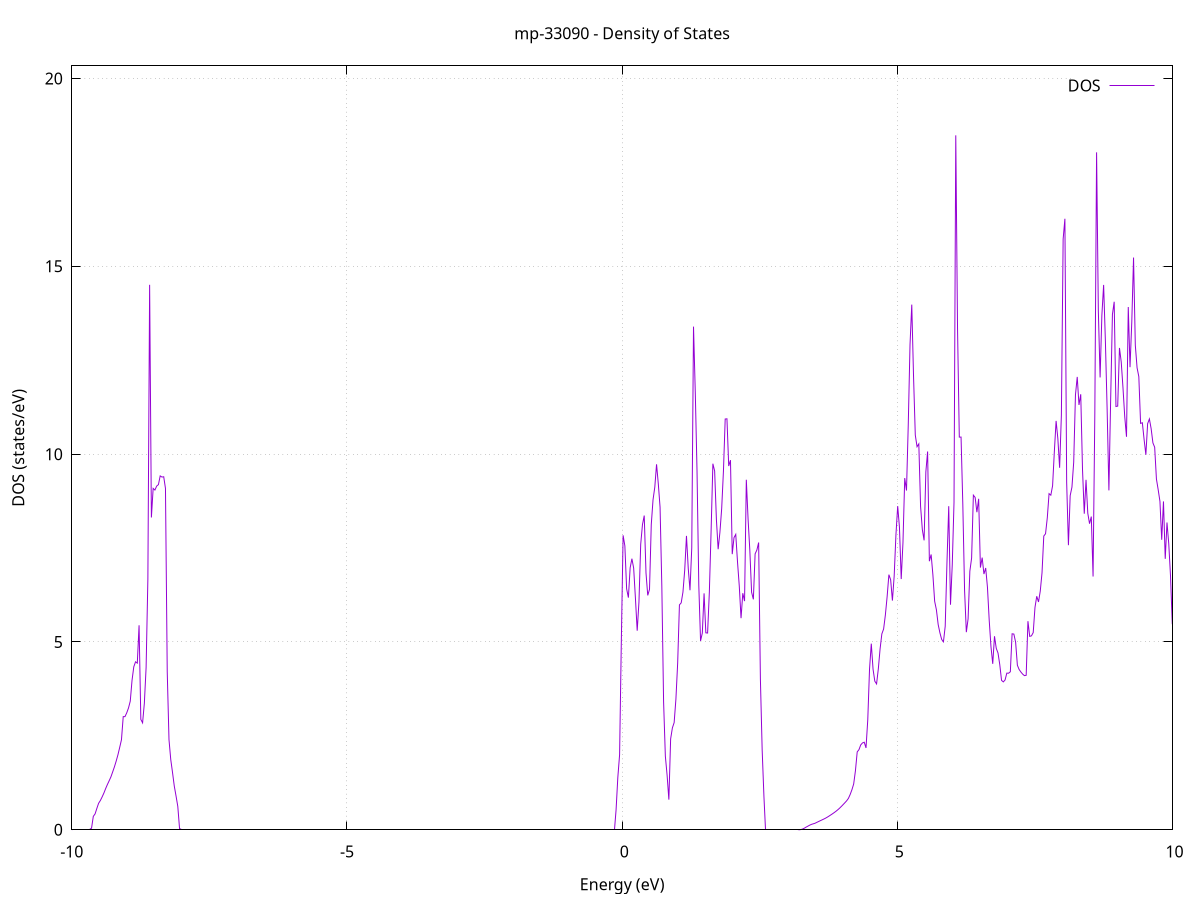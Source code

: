 set title 'mp-33090 - Density of States'
set xlabel 'Energy (eV)'
set ylabel 'DOS (states/eV)'
set grid
set xrange [-10:10]
set yrange [0:20.336]
set xzeroaxis lt -1
set terminal png size 800,600
set output 'mp-33090_dos_gnuplot.png'
plot '-' using 1:2 with lines title 'DOS'
-34.459100 0.000000
-34.427100 0.000000
-34.395100 0.000000
-34.363200 0.000000
-34.331200 0.000000
-34.299200 0.000000
-34.267200 0.000000
-34.235200 0.000000
-34.203200 0.000000
-34.171300 0.000000
-34.139300 0.000000
-34.107300 0.000000
-34.075300 0.000000
-34.043300 0.000000
-34.011400 0.000000
-33.979400 0.000000
-33.947400 0.000000
-33.915400 0.000000
-33.883400 0.000000
-33.851400 0.000000
-33.819500 0.000000
-33.787500 0.000000
-33.755500 0.000000
-33.723500 0.000000
-33.691500 0.000000
-33.659600 0.000000
-33.627600 0.000000
-33.595600 0.000000
-33.563600 0.000000
-33.531600 0.000000
-33.499600 0.000000
-33.467700 0.000000
-33.435700 0.000000
-33.403700 0.000000
-33.371700 0.000000
-33.339700 0.000000
-33.307700 0.000000
-33.275800 0.000000
-33.243800 0.000000
-33.211800 0.000000
-33.179800 0.000000
-33.147800 0.000000
-33.115900 0.000000
-33.083900 0.000000
-33.051900 0.000000
-33.019900 0.000000
-32.987900 0.000000
-32.955900 0.000000
-32.924000 0.000000
-32.892000 0.000000
-32.860000 0.000000
-32.828000 0.000000
-32.796000 0.000000
-32.764100 0.000000
-32.732100 0.000000
-32.700100 0.000000
-32.668100 0.000000
-32.636100 0.000000
-32.604100 0.000000
-32.572200 0.000000
-32.540200 0.000000
-32.508200 0.000000
-32.476200 0.000000
-32.444200 0.000000
-32.412300 0.000000
-32.380300 0.000000
-32.348300 0.000000
-32.316300 0.000000
-32.284300 0.000000
-32.252300 0.000000
-32.220400 0.000000
-32.188400 0.000000
-32.156400 0.000000
-32.124400 0.000000
-32.092400 0.000000
-32.060500 0.000000
-32.028500 0.000000
-31.996500 0.000000
-31.964500 0.000000
-31.932500 0.000000
-31.900500 0.000000
-31.868600 0.000000
-31.836600 0.000000
-31.804600 0.000000
-31.772600 0.000000
-31.740600 0.000000
-31.708600 0.000000
-31.676700 0.000000
-31.644700 0.000000
-31.612700 0.000000
-31.580700 0.000000
-31.548700 0.186700
-31.516800 3.780400
-31.484800 7.612300
-31.452800 38.009200
-31.420800 10.661800
-31.388800 21.948400
-31.356800 23.768800
-31.324900 50.890300
-31.292900 15.645300
-31.260900 12.480500
-31.228900 55.694400
-31.196900 35.308700
-31.165000 37.392800
-31.133000 43.944200
-31.101000 41.954600
-31.069000 44.051400
-31.037000 89.000700
-31.005000 79.986300
-30.973100 66.374100
-30.941100 59.748500
-30.909100 62.179300
-30.877100 25.424400
-30.845100 26.482300
-30.813200 53.133600
-30.781200 38.896300
-30.749200 32.948800
-30.717200 42.732000
-30.685200 40.319000
-30.653200 82.766600
-30.621300 0.000000
-30.589300 0.000000
-30.557300 0.000000
-30.525300 0.000000
-30.493300 0.000000
-30.461400 0.000000
-30.429400 0.000000
-30.397400 0.000000
-30.365400 0.000000
-30.333400 0.000000
-30.301400 0.000000
-30.269500 0.000000
-30.237500 0.000000
-30.205500 0.000000
-30.173500 0.000000
-30.141500 0.000000
-30.109500 0.000000
-30.077600 0.000000
-30.045600 0.000000
-30.013600 0.000000
-29.981600 0.000000
-29.949600 0.000000
-29.917700 0.000000
-29.885700 0.000000
-29.853700 0.000000
-29.821700 0.000000
-29.789700 0.000000
-29.757700 0.000000
-29.725800 0.000000
-29.693800 0.000000
-29.661800 0.000000
-29.629800 0.000000
-29.597800 0.000000
-29.565900 0.000000
-29.533900 0.000000
-29.501900 0.000000
-29.469900 0.000000
-29.437900 0.000000
-29.405900 0.000000
-29.374000 0.000000
-29.342000 0.000000
-29.310000 0.000000
-29.278000 0.000000
-29.246000 0.000000
-29.214100 0.000000
-29.182100 0.000000
-29.150100 0.000000
-29.118100 0.000000
-29.086100 0.000000
-29.054100 0.000000
-29.022200 0.000000
-28.990200 0.000000
-28.958200 0.000000
-28.926200 0.000000
-28.894200 0.000000
-28.862300 0.000000
-28.830300 0.000000
-28.798300 0.000000
-28.766300 0.000000
-28.734300 0.000000
-28.702300 0.000000
-28.670400 0.000000
-28.638400 0.000000
-28.606400 0.000000
-28.574400 0.000000
-28.542400 0.000000
-28.510400 0.000000
-28.478500 0.000000
-28.446500 0.000000
-28.414500 0.000000
-28.382500 0.000000
-28.350500 0.000000
-28.318600 0.000000
-28.286600 0.000000
-28.254600 0.000000
-28.222600 0.000000
-28.190600 0.000000
-28.158600 0.000000
-28.126700 0.000000
-28.094700 0.000000
-28.062700 0.000000
-28.030700 0.000000
-27.998700 0.000000
-27.966800 0.000000
-27.934800 0.000000
-27.902800 0.000000
-27.870800 0.000000
-27.838800 0.000000
-27.806800 0.000000
-27.774900 0.000000
-27.742900 0.000000
-27.710900 0.000000
-27.678900 0.000000
-27.646900 0.000000
-27.615000 0.000000
-27.583000 0.000000
-27.551000 0.000000
-27.519000 0.000000
-27.487000 0.000000
-27.455000 0.000000
-27.423100 0.000000
-27.391100 0.000000
-27.359100 0.000000
-27.327100 0.000000
-27.295100 0.000000
-27.263200 0.000000
-27.231200 0.000000
-27.199200 0.000000
-27.167200 0.000000
-27.135200 0.000000
-27.103200 0.000000
-27.071300 0.000000
-27.039300 0.000000
-27.007300 0.000000
-26.975300 0.000000
-26.943300 0.000000
-26.911300 0.000000
-26.879400 0.000000
-26.847400 0.000000
-26.815400 0.000000
-26.783400 0.000000
-26.751400 0.000000
-26.719500 0.000000
-26.687500 0.000000
-26.655500 0.000000
-26.623500 0.000000
-26.591500 0.000000
-26.559500 0.000000
-26.527600 0.000000
-26.495600 0.000000
-26.463600 0.000000
-26.431600 0.000000
-26.399600 0.000000
-26.367700 0.000000
-26.335700 0.000000
-26.303700 0.000000
-26.271700 0.000000
-26.239700 0.000000
-26.207700 0.000000
-26.175800 0.000000
-26.143800 0.000000
-26.111800 0.000000
-26.079800 0.000000
-26.047800 0.000000
-26.015900 0.000000
-25.983900 0.000000
-25.951900 0.000000
-25.919900 0.000000
-25.887900 0.000000
-25.855900 0.000000
-25.824000 0.000000
-25.792000 0.000000
-25.760000 0.000000
-25.728000 0.000000
-25.696000 0.000000
-25.664100 0.000000
-25.632100 0.000000
-25.600100 0.000000
-25.568100 0.000000
-25.536100 0.000000
-25.504100 0.000000
-25.472200 0.000000
-25.440200 0.000000
-25.408200 0.000000
-25.376200 0.000000
-25.344200 0.000000
-25.312200 0.000000
-25.280300 0.000000
-25.248300 0.000000
-25.216300 0.000000
-25.184300 0.000000
-25.152300 0.000000
-25.120400 0.000000
-25.088400 0.000000
-25.056400 0.000000
-25.024400 0.000000
-24.992400 0.000000
-24.960400 0.000000
-24.928500 0.000000
-24.896500 0.000000
-24.864500 0.000000
-24.832500 0.000000
-24.800500 0.000000
-24.768600 0.000000
-24.736600 0.000000
-24.704600 0.000000
-24.672600 0.000000
-24.640600 0.000000
-24.608600 0.000000
-24.576700 0.000000
-24.544700 0.000000
-24.512700 0.000000
-24.480700 0.000000
-24.448700 0.000000
-24.416800 0.000000
-24.384800 0.000000
-24.352800 0.000000
-24.320800 0.000000
-24.288800 0.000000
-24.256800 0.000000
-24.224900 0.000000
-24.192900 0.000000
-24.160900 0.000000
-24.128900 0.000000
-24.096900 0.000000
-24.065000 0.000000
-24.033000 0.000000
-24.001000 0.000000
-23.969000 0.000000
-23.937000 0.000000
-23.905000 0.000000
-23.873100 0.000000
-23.841100 0.000000
-23.809100 0.000000
-23.777100 0.000000
-23.745100 0.000000
-23.713100 0.000000
-23.681200 0.000000
-23.649200 0.000000
-23.617200 0.000000
-23.585200 0.000000
-23.553200 0.000000
-23.521300 0.000000
-23.489300 0.000000
-23.457300 0.000000
-23.425300 0.000000
-23.393300 0.000000
-23.361300 0.000000
-23.329400 0.000000
-23.297400 0.000000
-23.265400 0.000000
-23.233400 0.000000
-23.201400 0.000000
-23.169500 0.000000
-23.137500 0.000000
-23.105500 0.000000
-23.073500 0.000000
-23.041500 0.000000
-23.009500 0.000000
-22.977600 0.000000
-22.945600 0.000000
-22.913600 0.000000
-22.881600 0.000000
-22.849600 0.000000
-22.817700 0.000000
-22.785700 0.000000
-22.753700 0.000000
-22.721700 0.000000
-22.689700 0.000000
-22.657700 0.000000
-22.625800 0.000000
-22.593800 0.000000
-22.561800 0.000000
-22.529800 0.000000
-22.497800 0.000000
-22.465900 0.000000
-22.433900 0.000000
-22.401900 0.000000
-22.369900 0.000000
-22.337900 0.000000
-22.305900 0.000000
-22.274000 0.000000
-22.242000 0.000000
-22.210000 0.000000
-22.178000 0.000000
-22.146000 0.000000
-22.114000 0.000000
-22.082100 0.000000
-22.050100 0.000000
-22.018100 0.000000
-21.986100 0.000000
-21.954100 0.000000
-21.922200 0.000000
-21.890200 0.000000
-21.858200 0.000000
-21.826200 0.000000
-21.794200 0.000000
-21.762200 0.000000
-21.730300 0.000000
-21.698300 0.000000
-21.666300 0.000000
-21.634300 0.000000
-21.602300 0.000000
-21.570400 0.000000
-21.538400 0.000000
-21.506400 0.000000
-21.474400 0.000000
-21.442400 0.000000
-21.410400 0.000000
-21.378500 0.000000
-21.346500 0.000000
-21.314500 0.000000
-21.282500 0.000000
-21.250500 0.000000
-21.218600 0.000000
-21.186600 0.000000
-21.154600 0.000000
-21.122600 0.000000
-21.090600 0.000000
-21.058600 0.000000
-21.026700 0.000000
-20.994700 0.000000
-20.962700 0.000000
-20.930700 0.000000
-20.898700 0.000000
-20.866800 0.000000
-20.834800 0.000000
-20.802800 0.000000
-20.770800 0.000000
-20.738800 0.000000
-20.706800 0.000000
-20.674900 0.000000
-20.642900 0.000000
-20.610900 0.000000
-20.578900 0.000000
-20.546900 0.000000
-20.514900 0.000000
-20.483000 0.000000
-20.451000 0.000000
-20.419000 0.000000
-20.387000 0.000000
-20.355000 0.000000
-20.323100 0.000000
-20.291100 0.000000
-20.259100 0.000000
-20.227100 0.000000
-20.195100 0.000000
-20.163100 0.000000
-20.131200 0.000000
-20.099200 0.000000
-20.067200 0.000000
-20.035200 0.000000
-20.003200 0.000000
-19.971300 0.000000
-19.939300 0.000000
-19.907300 0.000000
-19.875300 0.000000
-19.843300 0.000000
-19.811300 0.000000
-19.779400 0.000000
-19.747400 0.000000
-19.715400 0.000000
-19.683400 0.000000
-19.651400 0.000000
-19.619500 0.000000
-19.587500 0.000000
-19.555500 0.000000
-19.523500 0.000000
-19.491500 0.000000
-19.459500 0.000000
-19.427600 0.000000
-19.395600 0.000000
-19.363600 0.000000
-19.331600 0.000000
-19.299600 0.000000
-19.267700 0.000000
-19.235700 0.000000
-19.203700 0.000000
-19.171700 0.000000
-19.139700 0.000000
-19.107700 0.000000
-19.075800 0.000000
-19.043800 0.000000
-19.011800 0.000000
-18.979800 0.000000
-18.947800 0.000000
-18.915800 0.000000
-18.883900 0.000000
-18.851900 0.000000
-18.819900 0.000000
-18.787900 0.000000
-18.755900 0.000000
-18.724000 0.000000
-18.692000 0.000000
-18.660000 0.000000
-18.628000 0.000000
-18.596000 0.000000
-18.564000 0.000000
-18.532100 0.000000
-18.500100 0.000000
-18.468100 0.000000
-18.436100 0.000000
-18.404100 0.000000
-18.372200 0.000000
-18.340200 0.000000
-18.308200 0.000000
-18.276200 0.000000
-18.244200 0.000000
-18.212200 0.000000
-18.180300 0.000000
-18.148300 0.000000
-18.116300 0.000000
-18.084300 0.000000
-18.052300 0.000000
-18.020400 0.000000
-17.988400 0.000000
-17.956400 0.000000
-17.924400 0.000000
-17.892400 0.000000
-17.860400 0.000000
-17.828500 0.000000
-17.796500 0.000000
-17.764500 0.000000
-17.732500 0.000000
-17.700500 0.000000
-17.668600 0.000000
-17.636600 0.000000
-17.604600 0.000000
-17.572600 0.000000
-17.540600 0.000000
-17.508600 0.000000
-17.476700 0.000000
-17.444700 0.000000
-17.412700 0.000000
-17.380700 0.000000
-17.348700 0.000000
-17.316700 0.000000
-17.284800 0.000000
-17.252800 0.000000
-17.220800 0.000000
-17.188800 0.000000
-17.156800 0.000000
-17.124900 0.000000
-17.092900 0.000000
-17.060900 0.000000
-17.028900 0.000000
-16.996900 0.000000
-16.964900 0.000000
-16.933000 0.000000
-16.901000 0.000000
-16.869000 0.000000
-16.837000 0.000000
-16.805000 0.000000
-16.773100 0.000000
-16.741100 0.000000
-16.709100 0.000000
-16.677100 0.000000
-16.645100 0.000000
-16.613100 0.000000
-16.581200 0.000000
-16.549200 0.000000
-16.517200 0.000000
-16.485200 0.000000
-16.453200 0.000000
-16.421300 0.000000
-16.389300 0.000000
-16.357300 0.000000
-16.325300 0.000000
-16.293300 0.000000
-16.261300 0.000000
-16.229400 0.000000
-16.197400 0.000000
-16.165400 0.000000
-16.133400 0.000000
-16.101400 0.000000
-16.069500 0.000000
-16.037500 0.000000
-16.005500 0.000000
-15.973500 0.000000
-15.941500 0.000000
-15.909500 0.000000
-15.877600 0.000000
-15.845600 0.000000
-15.813600 0.000000
-15.781600 0.000000
-15.749600 0.000000
-15.717600 0.000000
-15.685700 0.000000
-15.653700 0.000000
-15.621700 0.000000
-15.589700 0.000000
-15.557700 0.000000
-15.525800 0.000000
-15.493800 0.000000
-15.461800 0.000000
-15.429800 0.000000
-15.397800 0.000000
-15.365800 0.000000
-15.333900 0.000000
-15.301900 0.000000
-15.269900 0.000000
-15.237900 0.000000
-15.205900 0.000000
-15.174000 0.000000
-15.142000 0.000000
-15.110000 0.000000
-15.078000 0.000000
-15.046000 0.000000
-15.014000 0.000000
-14.982100 0.000000
-14.950100 0.000000
-14.918100 0.000000
-14.886100 0.000000
-14.854100 0.000000
-14.822200 0.000000
-14.790200 0.000000
-14.758200 0.000000
-14.726200 0.000000
-14.694200 0.000000
-14.662200 0.000000
-14.630300 0.000000
-14.598300 0.000000
-14.566300 0.000000
-14.534300 0.000000
-14.502300 0.000000
-14.470400 0.000000
-14.438400 0.000000
-14.406400 0.000000
-14.374400 0.000000
-14.342400 0.000000
-14.310400 0.000000
-14.278500 0.000000
-14.246500 0.000000
-14.214500 0.000000
-14.182500 0.000000
-14.150500 0.000000
-14.118500 0.000000
-14.086600 0.000000
-14.054600 0.000000
-14.022600 0.000000
-13.990600 0.000000
-13.958600 0.000000
-13.926700 0.000000
-13.894700 0.000000
-13.862700 0.000000
-13.830700 0.000000
-13.798700 0.000000
-13.766700 0.000000
-13.734800 0.000000
-13.702800 0.000000
-13.670800 0.000000
-13.638800 0.000000
-13.606800 0.000000
-13.574900 0.000000
-13.542900 0.000000
-13.510900 0.000000
-13.478900 0.000000
-13.446900 0.000000
-13.414900 0.000000
-13.383000 0.000000
-13.351000 0.000000
-13.319000 0.000000
-13.287000 0.000000
-13.255000 0.000000
-13.223100 0.000000
-13.191100 0.000000
-13.159100 0.000000
-13.127100 0.000000
-13.095100 0.000000
-13.063100 0.000000
-13.031200 0.000000
-12.999200 0.000000
-12.967200 0.000000
-12.935200 0.000000
-12.903200 0.000000
-12.871300 0.000000
-12.839300 0.000000
-12.807300 0.000000
-12.775300 0.000000
-12.743300 0.000000
-12.711300 0.000000
-12.679400 0.000000
-12.647400 0.000000
-12.615400 0.000000
-12.583400 0.000000
-12.551400 0.000000
-12.519400 0.000000
-12.487500 0.000000
-12.455500 0.000000
-12.423500 0.000000
-12.391500 0.000000
-12.359500 0.000000
-12.327600 0.000000
-12.295600 0.000000
-12.263600 0.000000
-12.231600 0.000000
-12.199600 0.000000
-12.167600 0.000000
-12.135700 0.000000
-12.103700 0.000000
-12.071700 0.000000
-12.039700 0.000000
-12.007700 0.000000
-11.975800 0.000000
-11.943800 0.000000
-11.911800 0.000000
-11.879800 0.000000
-11.847800 0.000000
-11.815800 0.000000
-11.783900 0.000000
-11.751900 0.000000
-11.719900 0.000000
-11.687900 0.000000
-11.655900 0.000000
-11.624000 0.000000
-11.592000 0.000000
-11.560000 0.000000
-11.528000 0.000000
-11.496000 0.000000
-11.464000 0.000000
-11.432100 0.000000
-11.400100 0.000000
-11.368100 0.000000
-11.336100 0.000000
-11.304100 0.000000
-11.272200 0.000000
-11.240200 0.000000
-11.208200 0.000000
-11.176200 0.000000
-11.144200 0.000000
-11.112200 0.000000
-11.080300 0.000000
-11.048300 0.000000
-11.016300 0.000000
-10.984300 0.000000
-10.952300 0.000000
-10.920300 0.000000
-10.888400 0.000000
-10.856400 0.000000
-10.824400 0.000000
-10.792400 0.000000
-10.760400 0.000000
-10.728500 0.000000
-10.696500 0.000000
-10.664500 0.000000
-10.632500 0.000000
-10.600500 0.000000
-10.568500 0.000000
-10.536600 0.000000
-10.504600 0.000000
-10.472600 0.000000
-10.440600 0.000000
-10.408600 0.000000
-10.376700 0.000000
-10.344700 0.000000
-10.312700 0.000000
-10.280700 0.000000
-10.248700 0.000000
-10.216700 0.000000
-10.184800 0.000000
-10.152800 0.000000
-10.120800 0.000000
-10.088800 0.000000
-10.056800 0.000000
-10.024900 0.000000
-9.992900 0.000000
-9.960900 0.000000
-9.928900 0.000000
-9.896900 0.000000
-9.864900 0.000000
-9.833000 0.000000
-9.801000 0.000000
-9.769000 0.000000
-9.737000 0.000000
-9.705000 0.000000
-9.673100 0.000000
-9.641100 0.043100
-9.609100 0.357000
-9.577100 0.422100
-9.545100 0.566800
-9.513100 0.704300
-9.481200 0.778100
-9.449200 0.873100
-9.417200 0.975900
-9.385200 1.094900
-9.353200 1.204300
-9.321200 1.304300
-9.289300 1.407500
-9.257300 1.539900
-9.225300 1.675300
-9.193300 1.828400
-9.161300 1.997700
-9.129400 2.193600
-9.097400 2.397400
-9.065400 3.012200
-9.033400 3.012000
-9.001400 3.114500
-8.969400 3.243800
-8.937500 3.424800
-8.905500 3.976900
-8.873500 4.338900
-8.841500 4.471800
-8.809500 4.437100
-8.777600 5.443700
-8.745600 2.938600
-8.713600 2.847100
-8.681600 3.368100
-8.649600 4.322900
-8.617600 6.671100
-8.585700 14.508600
-8.553700 8.313700
-8.521700 9.088000
-8.489700 9.044300
-8.457700 9.149800
-8.425800 9.188800
-8.393800 9.420600
-8.361800 9.390300
-8.329800 9.397700
-8.297800 9.087900
-8.265800 4.210500
-8.233900 2.400000
-8.201900 1.869300
-8.169900 1.526600
-8.137900 1.164900
-8.105900 0.899800
-8.074000 0.623100
-8.042000 0.032300
-8.010000 0.000000
-7.978000 0.000000
-7.946000 0.000000
-7.914000 0.000000
-7.882100 0.000000
-7.850100 0.000000
-7.818100 0.000000
-7.786100 0.000000
-7.754100 0.000000
-7.722100 0.000000
-7.690200 0.000000
-7.658200 0.000000
-7.626200 0.000000
-7.594200 0.000000
-7.562200 0.000000
-7.530300 0.000000
-7.498300 0.000000
-7.466300 0.000000
-7.434300 0.000000
-7.402300 0.000000
-7.370300 0.000000
-7.338400 0.000000
-7.306400 0.000000
-7.274400 0.000000
-7.242400 0.000000
-7.210400 0.000000
-7.178500 0.000000
-7.146500 0.000000
-7.114500 0.000000
-7.082500 0.000000
-7.050500 0.000000
-7.018500 0.000000
-6.986600 0.000000
-6.954600 0.000000
-6.922600 0.000000
-6.890600 0.000000
-6.858600 0.000000
-6.826700 0.000000
-6.794700 0.000000
-6.762700 0.000000
-6.730700 0.000000
-6.698700 0.000000
-6.666700 0.000000
-6.634800 0.000000
-6.602800 0.000000
-6.570800 0.000000
-6.538800 0.000000
-6.506800 0.000000
-6.474900 0.000000
-6.442900 0.000000
-6.410900 0.000000
-6.378900 0.000000
-6.346900 0.000000
-6.314900 0.000000
-6.283000 0.000000
-6.251000 0.000000
-6.219000 0.000000
-6.187000 0.000000
-6.155000 0.000000
-6.123000 0.000000
-6.091100 0.000000
-6.059100 0.000000
-6.027100 0.000000
-5.995100 0.000000
-5.963100 0.000000
-5.931200 0.000000
-5.899200 0.000000
-5.867200 0.000000
-5.835200 0.000000
-5.803200 0.000000
-5.771200 0.000000
-5.739300 0.000000
-5.707300 0.000000
-5.675300 0.000000
-5.643300 0.000000
-5.611300 0.000000
-5.579400 0.000000
-5.547400 0.000000
-5.515400 0.000000
-5.483400 0.000000
-5.451400 0.000000
-5.419400 0.000000
-5.387500 0.000000
-5.355500 0.000000
-5.323500 0.000000
-5.291500 0.000000
-5.259500 0.000000
-5.227600 0.000000
-5.195600 0.000000
-5.163600 0.000000
-5.131600 0.000000
-5.099600 0.000000
-5.067600 0.000000
-5.035700 0.000000
-5.003700 0.000000
-4.971700 0.000000
-4.939700 0.000000
-4.907700 0.000000
-4.875800 0.000000
-4.843800 0.000000
-4.811800 0.000000
-4.779800 0.000000
-4.747800 0.000000
-4.715800 0.000000
-4.683900 0.000000
-4.651900 0.000000
-4.619900 0.000000
-4.587900 0.000000
-4.555900 0.000000
-4.523900 0.000000
-4.492000 0.000000
-4.460000 0.000000
-4.428000 0.000000
-4.396000 0.000000
-4.364000 0.000000
-4.332100 0.000000
-4.300100 0.000000
-4.268100 0.000000
-4.236100 0.000000
-4.204100 0.000000
-4.172100 0.000000
-4.140200 0.000000
-4.108200 0.000000
-4.076200 0.000000
-4.044200 0.000000
-4.012200 0.000000
-3.980300 0.000000
-3.948300 0.000000
-3.916300 0.000000
-3.884300 0.000000
-3.852300 0.000000
-3.820300 0.000000
-3.788400 0.000000
-3.756400 0.000000
-3.724400 0.000000
-3.692400 0.000000
-3.660400 0.000000
-3.628500 0.000000
-3.596500 0.000000
-3.564500 0.000000
-3.532500 0.000000
-3.500500 0.000000
-3.468500 0.000000
-3.436600 0.000000
-3.404600 0.000000
-3.372600 0.000000
-3.340600 0.000000
-3.308600 0.000000
-3.276700 0.000000
-3.244700 0.000000
-3.212700 0.000000
-3.180700 0.000000
-3.148700 0.000000
-3.116700 0.000000
-3.084800 0.000000
-3.052800 0.000000
-3.020800 0.000000
-2.988800 0.000000
-2.956800 0.000000
-2.924800 0.000000
-2.892900 0.000000
-2.860900 0.000000
-2.828900 0.000000
-2.796900 0.000000
-2.764900 0.000000
-2.733000 0.000000
-2.701000 0.000000
-2.669000 0.000000
-2.637000 0.000000
-2.605000 0.000000
-2.573000 0.000000
-2.541100 0.000000
-2.509100 0.000000
-2.477100 0.000000
-2.445100 0.000000
-2.413100 0.000000
-2.381200 0.000000
-2.349200 0.000000
-2.317200 0.000000
-2.285200 0.000000
-2.253200 0.000000
-2.221200 0.000000
-2.189300 0.000000
-2.157300 0.000000
-2.125300 0.000000
-2.093300 0.000000
-2.061300 0.000000
-2.029400 0.000000
-1.997400 0.000000
-1.965400 0.000000
-1.933400 0.000000
-1.901400 0.000000
-1.869400 0.000000
-1.837500 0.000000
-1.805500 0.000000
-1.773500 0.000000
-1.741500 0.000000
-1.709500 0.000000
-1.677600 0.000000
-1.645600 0.000000
-1.613600 0.000000
-1.581600 0.000000
-1.549600 0.000000
-1.517600 0.000000
-1.485700 0.000000
-1.453700 0.000000
-1.421700 0.000000
-1.389700 0.000000
-1.357700 0.000000
-1.325700 0.000000
-1.293800 0.000000
-1.261800 0.000000
-1.229800 0.000000
-1.197800 0.000000
-1.165800 0.000000
-1.133900 0.000000
-1.101900 0.000000
-1.069900 0.000000
-1.037900 0.000000
-1.005900 0.000000
-0.973900 0.000000
-0.942000 0.000000
-0.910000 0.000000
-0.878000 0.000000
-0.846000 0.000000
-0.814000 0.000000
-0.782100 0.000000
-0.750100 0.000000
-0.718100 0.000000
-0.686100 0.000000
-0.654100 0.000000
-0.622100 0.000000
-0.590200 0.000000
-0.558200 0.000000
-0.526200 0.000000
-0.494200 0.000000
-0.462200 0.000000
-0.430300 0.000000
-0.398300 0.000000
-0.366300 0.000000
-0.334300 0.000000
-0.302300 0.000000
-0.270300 0.000000
-0.238400 0.000000
-0.206400 0.000000
-0.174400 0.000000
-0.142400 0.000000
-0.110400 0.527500
-0.078500 1.393800
-0.046500 1.994700
-0.014500 5.042900
0.017500 7.838400
0.049500 7.558000
0.081500 6.414200
0.113400 6.180800
0.145400 6.973600
0.177400 7.216100
0.209400 6.965900
0.241400 6.161000
0.273400 5.299800
0.305300 6.059300
0.337300 7.600700
0.369300 8.124900
0.401300 8.364700
0.433300 6.838900
0.465200 6.239800
0.497200 6.400100
0.529200 8.125100
0.561200 8.785600
0.593200 9.119500
0.625200 9.729900
0.657100 9.209400
0.689100 8.586100
0.721100 6.478800
0.753100 3.405000
0.785100 1.958700
0.817000 1.450700
0.849000 0.801700
0.881000 2.418600
0.913000 2.713300
0.945000 2.853200
0.977000 3.477800
1.008900 4.442100
1.040900 5.986400
1.072900 6.041400
1.104900 6.327500
1.136900 6.911500
1.168800 7.822600
1.200800 6.964600
1.232800 6.376300
1.264800 7.505000
1.296800 13.395100
1.328800 11.655900
1.360700 9.533000
1.392700 6.513700
1.424700 5.026900
1.456700 5.237100
1.488700 6.293500
1.520600 5.242800
1.552600 5.237600
1.584600 6.328100
1.616600 7.966400
1.648600 9.745300
1.680600 9.552300
1.712500 8.265100
1.744500 7.468200
1.776500 7.919200
1.808500 8.550700
1.840500 9.545400
1.872500 10.935100
1.904400 10.940400
1.936400 9.683700
1.968400 9.839700
2.000400 7.337800
2.032400 7.776500
2.064300 7.864000
2.096300 7.127000
2.128300 6.488000
2.160300 5.632500
2.192300 6.297600
2.224300 6.087400
2.256200 9.317800
2.288200 8.271900
2.320200 7.434000
2.352200 6.323900
2.384200 6.134000
2.416100 7.345600
2.448100 7.447600
2.480100 7.646900
2.512100 4.013300
2.544100 2.128400
2.576100 0.890700
2.608000 0.000000
2.640000 0.000000
2.672000 0.000000
2.704000 0.000000
2.736000 0.000000
2.767900 0.000000
2.799900 0.000000
2.831900 0.000000
2.863900 0.000000
2.895900 0.000000
2.927900 0.000000
2.959800 0.000000
2.991800 0.000000
3.023800 0.000000
3.055800 0.000000
3.087800 0.000000
3.119700 0.000000
3.151700 0.000000
3.183700 0.000000
3.215700 0.000100
3.247700 0.005600
3.279700 0.019800
3.311600 0.042700
3.343600 0.071300
3.375600 0.096900
3.407600 0.122900
3.439600 0.143900
3.471600 0.158500
3.503500 0.172700
3.535500 0.196000
3.567500 0.218600
3.599500 0.240800
3.631500 0.262800
3.663400 0.284900
3.695400 0.308600
3.727400 0.335500
3.759400 0.364900
3.791400 0.395700
3.823400 0.426900
3.855300 0.459900
3.887300 0.494800
3.919300 0.533500
3.951300 0.575600
3.983300 0.622100
4.015200 0.670600
4.047200 0.719900
4.079200 0.771200
4.111200 0.836100
4.143200 0.939200
4.175200 1.066300
4.207100 1.219500
4.239100 1.573600
4.271100 2.072500
4.303100 2.133700
4.335100 2.258900
4.367000 2.311700
4.399000 2.330500
4.431000 2.179000
4.463000 2.926400
4.495000 4.276500
4.527000 4.954500
4.558900 4.275400
4.590900 3.955600
4.622900 3.883200
4.654900 4.284200
4.686900 4.815800
4.718800 5.214900
4.750800 5.343400
4.782800 5.716300
4.814800 6.205800
4.846800 6.791600
4.878800 6.656000
4.910700 6.101100
4.942700 6.750100
4.974700 7.847700
5.006700 8.616400
5.038700 8.055200
5.070700 6.674900
5.102600 7.643600
5.134600 9.362900
5.166600 9.031600
5.198600 10.774100
5.230600 12.909800
5.262500 13.980500
5.294500 12.082800
5.326500 10.507500
5.358500 10.197700
5.390500 10.273400
5.422500 8.612500
5.454400 7.993100
5.486400 7.704700
5.518400 9.529400
5.550400 10.070700
5.582400 7.149600
5.614300 7.328800
5.646300 6.787000
5.678300 6.083800
5.710300 5.854600
5.742300 5.463700
5.774300 5.240200
5.806200 5.066100
5.838200 5.004100
5.870200 5.419300
5.902200 7.115700
5.934200 8.614500
5.966100 5.990600
5.998100 7.052400
6.030100 8.715600
6.062100 18.487100
6.094100 13.338400
6.126100 10.453100
6.158000 10.454500
6.190000 8.665000
6.222000 6.375300
6.254000 5.260500
6.286000 5.615000
6.317900 6.884200
6.349900 7.233500
6.381900 8.907300
6.413900 8.847200
6.445900 8.454000
6.477900 8.810900
6.509800 6.979800
6.541800 7.245200
6.573800 6.807800
6.605800 6.969100
6.637800 6.453900
6.669800 5.574500
6.701700 4.876000
6.733700 4.417200
6.765700 5.151900
6.797700 4.830300
6.829700 4.704700
6.861600 4.395400
6.893600 3.977800
6.925600 3.936800
6.957600 3.987500
6.989600 4.170300
7.021600 4.168000
7.053500 4.206700
7.085500 5.217300
7.117500 5.210500
7.149500 4.993800
7.181500 4.380000
7.213400 4.266400
7.245400 4.199600
7.277400 4.143800
7.309400 4.103800
7.341400 4.112200
7.373400 5.552800
7.405300 5.148400
7.437300 5.162700
7.469300 5.250100
7.501300 5.918400
7.533300 6.217300
7.565200 6.064500
7.597200 6.351900
7.629200 6.840500
7.661200 7.819800
7.693200 7.880500
7.725200 8.308300
7.757100 8.947800
7.789100 8.907500
7.821100 9.157200
7.853100 10.065500
7.885100 10.885200
7.917000 10.411400
7.949000 9.636300
7.981000 11.039400
8.013000 15.723600
8.045000 16.266000
8.077000 9.249700
8.108900 7.577000
8.140900 8.896200
8.172900 9.121700
8.204900 9.784900
8.236900 11.578500
8.268900 12.055300
8.300800 11.309300
8.332800 11.593800
8.364800 9.597500
8.396800 8.414400
8.428800 9.315400
8.460700 8.428200
8.492700 8.148100
8.524700 8.337800
8.556700 6.741700
8.588700 11.082000
8.620700 18.034900
8.652600 13.812000
8.684600 12.040500
8.716600 13.695500
8.748600 14.504800
8.780600 13.010000
8.812500 11.181200
8.844500 9.034200
8.876500 11.467500
8.908500 13.720500
8.940500 14.056600
8.972500 11.268000
9.004400 11.278800
9.036400 12.827200
9.068400 12.454000
9.100400 11.764600
9.132400 10.992400
9.164300 10.461900
9.196300 13.917000
9.228300 12.315300
9.260300 13.521400
9.292300 15.233400
9.324300 12.900300
9.356200 12.299700
9.388200 12.061900
9.420200 10.818300
9.452200 10.835700
9.484200 10.387700
9.516100 9.983600
9.548100 10.811700
9.580100 10.936800
9.612100 10.677800
9.644100 10.299600
9.676100 10.183200
9.708000 9.337700
9.740000 9.052700
9.772000 8.742100
9.804000 7.719600
9.836000 8.742000
9.868000 7.211900
9.899900 8.179600
9.931900 7.617400
9.963900 6.756200
9.995900 5.481000
10.027900 5.456900
10.059800 5.143700
10.091800 4.512200
10.123800 3.935900
10.155800 4.453000
10.187800 6.576500
10.219800 8.757500
10.251700 9.990200
10.283700 9.070500
10.315700 7.752000
10.347700 6.223700
10.379700 4.990800
10.411600 8.797400
10.443600 10.809300
10.475600 12.216500
10.507600 12.592900
10.539600 11.558900
10.571600 3.953400
10.603500 2.107300
10.635500 2.675900
10.667500 5.367200
10.699500 4.773700
10.731500 5.619200
10.763400 6.435900
10.795400 7.925500
10.827400 11.901900
10.859400 13.276500
10.891400 16.355100
10.923400 15.569500
10.955300 9.721900
10.987300 6.785500
11.019300 7.292600
11.051300 7.590200
11.083300 7.699900
11.115200 8.235000
11.147200 7.483900
11.179200 9.462900
11.211200 7.541300
11.243200 5.559700
11.275200 5.456900
11.307100 5.722900
11.339100 7.055200
11.371100 7.115200
11.403100 4.653900
11.435100 4.884800
11.467100 7.275800
11.499000 6.794700
11.531000 6.796500
11.563000 5.668500
11.595000 4.768800
11.627000 4.872000
11.658900 5.696400
11.690900 5.305300
11.722900 5.007000
11.754900 4.653900
11.786900 4.148400
11.818900 3.499900
11.850800 2.676700
11.882800 2.167600
11.914800 1.419900
11.946800 1.364300
11.978800 1.371900
12.010700 1.403800
12.042700 1.635600
12.074700 1.566800
12.106700 1.535800
12.138700 1.533800
12.170700 1.518100
12.202600 1.505500
12.234600 1.497000
12.266600 1.669200
12.298600 1.617000
12.330600 1.492300
12.362500 1.477800
12.394500 1.454100
12.426500 1.476000
12.458500 1.568000
12.490500 1.805900
12.522500 1.981800
12.554400 2.084700
12.586400 2.376400
12.618400 2.469400
12.650400 2.743000
12.682400 2.878700
12.714300 2.920600
12.746300 3.256500
12.778300 3.321600
12.810300 3.664700
12.842300 4.086700
12.874300 4.342600
12.906200 4.601900
12.938200 3.924600
12.970200 3.550900
13.002200 3.752400
13.034200 4.216300
13.066200 6.210400
13.098100 4.098700
13.130100 3.542300
13.162100 3.307900
13.194100 3.105500
13.226100 2.942600
13.258000 2.743500
13.290000 2.547600
13.322000 2.330200
13.354000 2.217700
13.386000 2.460200
13.418000 2.077300
13.449900 1.801500
13.481900 1.560400
13.513900 1.427400
13.545900 1.350900
13.577900 1.324300
13.609800 1.324300
13.641800 1.386800
13.673800 1.438800
13.705800 1.480600
13.737800 1.501000
13.769800 1.481900
13.801700 1.518700
13.833700 1.655000
13.865700 1.744000
13.897700 1.849200
13.929700 1.827200
13.961600 1.682800
13.993600 1.495400
14.025600 1.501500
14.057600 1.723900
14.089600 2.231900
14.121600 2.547200
14.153500 3.356900
14.185500 2.574600
14.217500 2.407100
14.249500 2.627200
14.281500 2.989500
14.313400 3.014000
14.345400 2.238600
14.377400 2.003800
14.409400 1.825800
14.441400 1.607200
14.473400 1.441000
14.505300 1.375600
14.537300 1.352400
14.569300 1.377300
14.601300 1.452600
14.633300 1.483000
14.665300 1.482700
14.697200 1.480200
14.729200 1.471400
14.761200 1.459300
14.793200 1.460200
14.825200 1.463600
14.857100 1.492700
14.889100 1.488100
14.921100 1.489000
14.953100 1.513100
14.985100 1.539100
15.017100 1.568400
15.049000 1.605500
15.081000 1.744300
15.113000 1.745700
15.145000 1.774300
15.177000 1.821500
15.208900 1.873900
15.240900 1.938800
15.272900 2.020500
15.304900 2.096100
15.336900 2.182700
15.368900 2.318600
15.400800 2.398000
15.432800 2.489200
15.464800 2.554000
15.496800 2.503900
15.528800 2.389400
15.560700 2.384900
15.592700 2.442900
15.624700 2.509500
15.656700 2.540100
15.688700 2.548200
15.720700 2.562200
15.752600 2.554600
15.784600 2.573200
15.816600 2.537200
15.848600 2.576500
15.880600 2.665300
15.912500 2.769300
15.944500 2.893000
15.976500 3.003800
16.008500 3.128000
16.040500 3.131400
16.072500 3.036000
16.104400 2.946200
16.136400 2.875500
16.168400 3.071500
16.200400 2.971300
16.232400 2.461500
16.264400 2.149100
16.296300 1.937200
16.328300 1.866900
16.360300 1.828100
16.392300 1.814600
16.424300 1.847800
16.456200 1.831900
16.488200 1.654100
16.520200 1.588900
16.552200 1.649700
16.584200 1.877100
16.616200 2.212200
16.648100 2.435900
16.680100 2.779100
16.712100 2.356600
16.744100 2.879500
16.776100 2.563600
16.808000 2.323300
16.840000 2.266000
16.872000 2.408600
16.904000 2.523400
16.936000 2.731200
16.968000 3.103800
16.999900 3.349500
17.031900 3.240900
17.063900 3.236300
17.095900 3.246300
17.127900 3.204100
17.159800 3.175700
17.191800 3.115100
17.223800 2.970600
17.255800 2.749700
17.287800 2.225500
17.319800 2.056800
17.351700 2.029800
17.383700 2.188500
17.415700 2.297800
17.447700 2.429400
17.479700 2.449400
17.511600 2.396000
17.543600 2.370500
17.575600 2.294800
17.607600 2.216300
17.639600 2.155100
17.671600 2.089200
17.703500 2.025800
17.735500 1.932100
17.767500 2.139200
17.799500 2.181200
17.831500 2.072700
17.863500 1.986200
17.895400 1.915500
17.927400 1.881900
17.959400 1.880300
17.991400 1.913400
18.023400 1.968700
18.055300 2.042500
18.087300 2.238100
18.119300 2.360700
18.151300 2.409000
18.183300 2.860000
18.215300 3.295500
18.247200 3.422900
18.279200 3.375400
18.311200 2.911700
18.343200 2.715900
18.375200 2.628100
18.407100 2.606600
18.439100 2.686600
18.471100 2.663400
18.503100 2.688400
18.535100 2.733800
18.567100 2.777600
18.599000 2.818800
18.631000 2.970100
18.663000 3.122000
18.695000 3.218000
18.727000 3.132500
18.758900 3.060000
18.790900 3.016300
18.822900 3.049500
18.854900 3.185700
18.886900 3.480400
18.918900 3.224500
18.950800 3.085700
18.982800 2.774500
19.014800 2.665200
19.046800 2.469300
19.078800 2.466000
19.110700 2.618500
19.142700 3.033200
19.174700 3.482600
19.206700 3.289700
19.238700 3.639500
19.270700 3.363400
19.302600 3.060900
19.334600 2.981500
19.366600 2.877900
19.398600 2.943700
19.430600 2.758100
19.462600 2.655900
19.494500 2.560800
19.526500 2.454100
19.558500 2.322500
19.590500 2.247600
19.622500 2.201500
19.654400 2.246300
19.686400 2.273000
19.718400 2.304200
19.750400 2.369200
19.782400 2.646800
19.814400 2.693900
19.846300 2.533700
19.878300 2.530900
19.910300 2.557000
19.942300 2.574900
19.974300 2.524500
20.006200 2.472300
20.038200 2.588900
20.070200 2.737300
20.102200 2.570100
20.134200 2.777700
20.166200 3.142700
20.198100 3.273800
20.230100 3.152000
20.262100 3.156600
20.294100 3.210100
20.326100 3.247000
20.358000 3.291600
20.390000 3.535900
20.422000 3.600900
20.454000 3.633400
20.486000 3.799400
20.518000 3.927700
20.549900 4.041000
20.581900 3.621000
20.613900 2.687400
20.645900 2.294400
20.677900 1.933300
20.709800 1.715600
20.741800 1.874700
20.773800 2.187800
20.805800 2.740000
20.837800 3.034200
20.869800 3.016700
20.901700 3.122100
20.933700 3.215500
20.965700 3.191500
20.997700 3.098300
21.029700 3.093900
21.061700 3.104600
21.093600 3.105500
21.125600 3.065200
21.157600 2.764400
21.189600 3.169700
21.221600 3.846100
21.253500 4.515300
21.285500 4.763800
21.317500 4.841900
21.349500 5.575500
21.381500 5.465000
21.413500 5.603500
21.445400 5.212700
21.477400 4.379900
21.509400 4.072900
21.541400 3.806000
21.573400 3.271000
21.605300 2.638000
21.637300 2.728800
21.669300 2.743700
21.701300 2.718500
21.733300 2.612800
21.765300 2.555800
21.797200 2.554900
21.829200 2.621100
21.861200 2.660000
21.893200 2.642300
21.925200 2.607000
21.957100 2.571100
21.989100 2.548000
22.021100 2.599500
22.053100 2.708600
22.085100 2.832600
22.117100 2.965400
22.149000 3.096900
22.181000 3.280200
22.213000 3.731100
22.245000 4.066700
22.277000 4.184100
22.308900 4.177600
22.340900 4.166500
22.372900 3.964800
22.404900 3.776400
22.436900 3.861200
22.468900 3.097100
22.500800 2.947800
22.532800 2.748200
22.564800 2.610800
22.596800 2.754700
22.628800 2.975400
22.660800 3.474700
22.692700 4.137600
22.724700 4.802300
22.756700 5.161600
22.788700 5.958800
22.820700 4.741900
22.852600 4.966900
22.884600 5.354000
22.916600 5.796000
22.948600 5.628200
22.980600 5.939600
23.012600 6.108600
23.044500 6.134400
23.076500 5.872900
23.108500 5.636800
23.140500 5.518800
23.172500 5.287700
23.204400 5.328500
23.236400 5.238800
23.268400 5.196300
23.300400 5.543500
23.332400 5.105100
23.364400 3.626400
23.396300 3.523100
23.428300 3.445200
23.460300 3.443100
23.492300 3.499600
23.524300 3.384800
23.556200 2.947000
23.588200 2.837600
23.620200 2.785900
23.652200 2.830900
23.684200 2.946300
23.716200 2.887900
23.748100 2.837200
23.780100 2.769000
23.812100 2.669100
23.844100 2.566500
23.876100 2.460900
23.908000 2.381700
23.940000 2.282900
23.972000 2.227000
24.004000 2.318700
24.036000 2.263500
24.068000 3.117700
24.099900 2.415500
24.131900 2.514600
24.163900 2.412000
24.195900 2.441800
24.227900 2.518400
24.259900 2.864000
24.291800 2.855800
24.323800 3.041000
24.355800 3.158600
24.387800 3.294200
24.419800 3.421100
24.451700 3.423700
24.483700 3.436200
24.515700 3.567800
24.547700 3.844700
24.579700 4.115000
24.611700 3.979700
24.643600 4.084300
24.675600 4.269400
24.707600 4.590200
24.739600 4.571300
24.771600 4.792700
24.803500 5.106100
24.835500 5.253000
24.867500 4.529800
24.899500 3.896600
24.931500 3.619100
24.963500 3.600500
24.995400 3.781300
25.027400 3.930800
25.059400 3.610700
25.091400 3.091000
25.123400 2.925900
25.155300 2.744400
25.187300 2.544500
25.219300 2.291100
25.251300 2.197000
25.283300 2.161700
25.315300 2.153400
25.347200 2.235500
25.379200 2.186800
25.411200 2.014200
25.443200 1.904200
25.475200 1.866200
25.507100 1.817100
25.539100 1.738500
25.571100 1.659100
25.603100 1.600900
25.635100 1.555400
25.667100 1.543200
25.699000 1.591700
25.731000 1.592400
25.763000 1.559900
25.795000 1.480100
25.827000 1.409900
25.859000 1.440600
25.890900 1.385600
25.922900 1.335400
25.954900 1.316100
25.986900 1.057500
26.018900 0.956100
26.050800 0.846500
26.082800 0.723300
26.114800 0.618500
26.146800 0.523000
26.178800 0.435200
26.210800 0.352600
26.242700 0.330800
26.274700 0.310600
26.306700 0.288700
26.338700 0.259100
26.370700 0.221300
26.402600 0.186700
26.434600 0.160400
26.466600 0.142500
26.498600 0.132200
26.530600 0.226900
26.562600 0.165500
26.594500 0.104500
26.626500 0.000000
26.658500 0.000000
26.690500 0.000000
26.722500 0.000000
26.754400 0.000000
26.786400 0.000000
26.818400 0.000000
26.850400 0.000000
26.882400 0.000000
26.914400 0.000000
26.946300 0.000000
26.978300 0.000000
27.010300 0.000000
27.042300 0.000000
27.074300 0.000000
27.106200 0.000000
27.138200 0.000000
27.170200 0.000000
27.202200 0.000000
27.234200 0.000000
27.266200 0.000000
27.298100 0.000000
27.330100 0.000000
27.362100 0.000000
27.394100 0.000000
27.426100 0.000000
27.458100 0.000000
27.490000 0.000000
27.522000 0.000000
27.554000 0.000000
27.586000 0.000000
27.618000 0.000000
27.649900 0.000000
27.681900 0.000000
27.713900 0.000000
27.745900 0.000000
27.777900 0.000000
27.809900 0.000000
27.841800 0.000000
27.873800 0.000000
27.905800 0.000000
27.937800 0.000000
27.969800 0.000000
28.001700 0.000000
28.033700 0.000000
28.065700 0.000000
28.097700 0.000000
28.129700 0.000000
28.161700 0.000000
28.193600 0.000000
28.225600 0.000000
28.257600 0.000000
28.289600 0.000000
28.321600 0.000000
28.353500 0.000000
28.385500 0.000000
28.417500 0.000000
28.449500 0.000000
28.481500 0.000000
28.513500 0.000000
28.545400 0.000000
28.577400 0.000000
28.609400 0.000000
28.641400 0.000000
28.673400 0.000000
28.705300 0.000000
28.737300 0.000000
28.769300 0.000000
28.801300 0.000000
28.833300 0.000000
28.865300 0.000000
28.897200 0.000000
28.929200 0.000000
28.961200 0.000000
28.993200 0.000000
29.025200 0.000000
29.057200 0.000000
29.089100 0.000000
29.121100 0.000000
29.153100 0.000000
29.185100 0.000000
29.217100 0.000000
29.249000 0.000000
29.281000 0.000000
29.313000 0.000000
29.345000 0.000000
29.377000 0.000000
29.409000 0.000000
29.440900 0.000000
29.472900 0.000000
29.504900 0.000000
e

